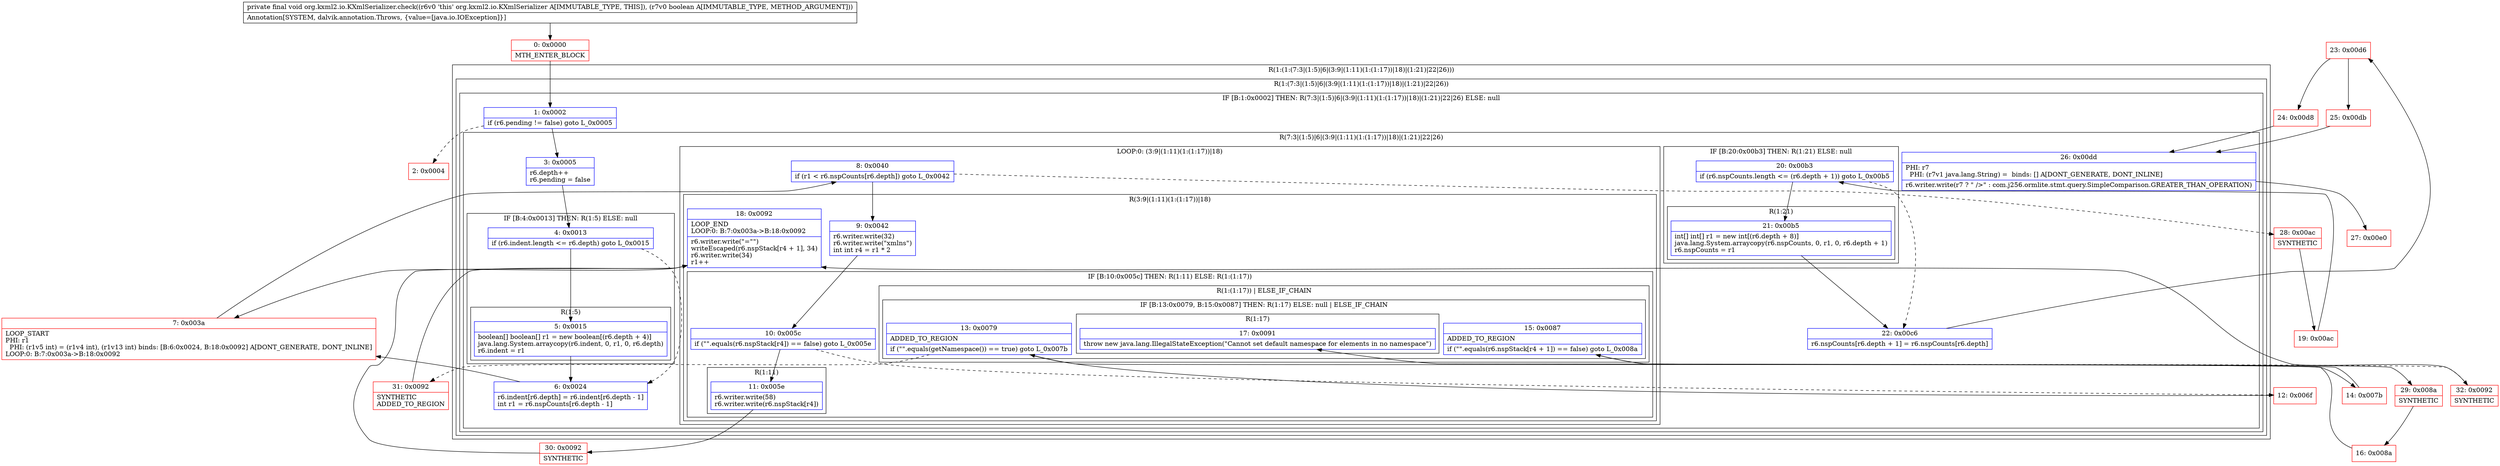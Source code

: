 digraph "CFG fororg.kxml2.io.KXmlSerializer.check(Z)V" {
subgraph cluster_Region_1453018574 {
label = "R(1:(1:(7:3|(1:5)|6|(3:9|(1:11)(1:(1:17))|18)|(1:21)|22|26)))";
node [shape=record,color=blue];
subgraph cluster_Region_2129287464 {
label = "R(1:(7:3|(1:5)|6|(3:9|(1:11)(1:(1:17))|18)|(1:21)|22|26))";
node [shape=record,color=blue];
subgraph cluster_IfRegion_2089573326 {
label = "IF [B:1:0x0002] THEN: R(7:3|(1:5)|6|(3:9|(1:11)(1:(1:17))|18)|(1:21)|22|26) ELSE: null";
node [shape=record,color=blue];
Node_1 [shape=record,label="{1\:\ 0x0002|if (r6.pending != false) goto L_0x0005\l}"];
subgraph cluster_Region_169481460 {
label = "R(7:3|(1:5)|6|(3:9|(1:11)(1:(1:17))|18)|(1:21)|22|26)";
node [shape=record,color=blue];
Node_3 [shape=record,label="{3\:\ 0x0005|r6.depth++\lr6.pending = false\l}"];
subgraph cluster_IfRegion_636116027 {
label = "IF [B:4:0x0013] THEN: R(1:5) ELSE: null";
node [shape=record,color=blue];
Node_4 [shape=record,label="{4\:\ 0x0013|if (r6.indent.length \<= r6.depth) goto L_0x0015\l}"];
subgraph cluster_Region_647178187 {
label = "R(1:5)";
node [shape=record,color=blue];
Node_5 [shape=record,label="{5\:\ 0x0015|boolean[] boolean[] r1 = new boolean[(r6.depth + 4)]\ljava.lang.System.arraycopy(r6.indent, 0, r1, 0, r6.depth)\lr6.indent = r1\l}"];
}
}
Node_6 [shape=record,label="{6\:\ 0x0024|r6.indent[r6.depth] = r6.indent[r6.depth \- 1]\lint r1 = r6.nspCounts[r6.depth \- 1]\l}"];
subgraph cluster_LoopRegion_845805866 {
label = "LOOP:0: (3:9|(1:11)(1:(1:17))|18)";
node [shape=record,color=blue];
Node_8 [shape=record,label="{8\:\ 0x0040|if (r1 \< r6.nspCounts[r6.depth]) goto L_0x0042\l}"];
subgraph cluster_Region_317185057 {
label = "R(3:9|(1:11)(1:(1:17))|18)";
node [shape=record,color=blue];
Node_9 [shape=record,label="{9\:\ 0x0042|r6.writer.write(32)\lr6.writer.write(\"xmlns\")\lint int r4 = r1 * 2\l}"];
subgraph cluster_IfRegion_309509265 {
label = "IF [B:10:0x005c] THEN: R(1:11) ELSE: R(1:(1:17))";
node [shape=record,color=blue];
Node_10 [shape=record,label="{10\:\ 0x005c|if (\"\".equals(r6.nspStack[r4]) == false) goto L_0x005e\l}"];
subgraph cluster_Region_1873786716 {
label = "R(1:11)";
node [shape=record,color=blue];
Node_11 [shape=record,label="{11\:\ 0x005e|r6.writer.write(58)\lr6.writer.write(r6.nspStack[r4])\l}"];
}
subgraph cluster_Region_697536629 {
label = "R(1:(1:17)) | ELSE_IF_CHAIN\l";
node [shape=record,color=blue];
subgraph cluster_IfRegion_1132816476 {
label = "IF [B:13:0x0079, B:15:0x0087] THEN: R(1:17) ELSE: null | ELSE_IF_CHAIN\l";
node [shape=record,color=blue];
Node_13 [shape=record,label="{13\:\ 0x0079|ADDED_TO_REGION\l|if (\"\".equals(getNamespace()) == true) goto L_0x007b\l}"];
Node_15 [shape=record,label="{15\:\ 0x0087|ADDED_TO_REGION\l|if (\"\".equals(r6.nspStack[r4 + 1]) == false) goto L_0x008a\l}"];
subgraph cluster_Region_94158710 {
label = "R(1:17)";
node [shape=record,color=blue];
Node_17 [shape=record,label="{17\:\ 0x0091|throw new java.lang.IllegalStateException(\"Cannot set default namespace for elements in no namespace\")\l}"];
}
}
}
}
Node_18 [shape=record,label="{18\:\ 0x0092|LOOP_END\lLOOP:0: B:7:0x003a\-\>B:18:0x0092\l|r6.writer.write(\"=\"\")\lwriteEscaped(r6.nspStack[r4 + 1], 34)\lr6.writer.write(34)\lr1++\l}"];
}
}
subgraph cluster_IfRegion_458282528 {
label = "IF [B:20:0x00b3] THEN: R(1:21) ELSE: null";
node [shape=record,color=blue];
Node_20 [shape=record,label="{20\:\ 0x00b3|if (r6.nspCounts.length \<= (r6.depth + 1)) goto L_0x00b5\l}"];
subgraph cluster_Region_1209380051 {
label = "R(1:21)";
node [shape=record,color=blue];
Node_21 [shape=record,label="{21\:\ 0x00b5|int[] int[] r1 = new int[(r6.depth + 8)]\ljava.lang.System.arraycopy(r6.nspCounts, 0, r1, 0, r6.depth + 1)\lr6.nspCounts = r1\l}"];
}
}
Node_22 [shape=record,label="{22\:\ 0x00c6|r6.nspCounts[r6.depth + 1] = r6.nspCounts[r6.depth]\l}"];
Node_26 [shape=record,label="{26\:\ 0x00dd|PHI: r7 \l  PHI: (r7v1 java.lang.String) =  binds: [] A[DONT_GENERATE, DONT_INLINE]\l|r6.writer.write(r7 ? \" \/\>\" : com.j256.ormlite.stmt.query.SimpleComparison.GREATER_THAN_OPERATION)\l}"];
}
}
}
}
Node_0 [shape=record,color=red,label="{0\:\ 0x0000|MTH_ENTER_BLOCK\l}"];
Node_2 [shape=record,color=red,label="{2\:\ 0x0004}"];
Node_7 [shape=record,color=red,label="{7\:\ 0x003a|LOOP_START\lPHI: r1 \l  PHI: (r1v5 int) = (r1v4 int), (r1v13 int) binds: [B:6:0x0024, B:18:0x0092] A[DONT_GENERATE, DONT_INLINE]\lLOOP:0: B:7:0x003a\-\>B:18:0x0092\l}"];
Node_12 [shape=record,color=red,label="{12\:\ 0x006f}"];
Node_14 [shape=record,color=red,label="{14\:\ 0x007b}"];
Node_16 [shape=record,color=red,label="{16\:\ 0x008a}"];
Node_19 [shape=record,color=red,label="{19\:\ 0x00ac}"];
Node_23 [shape=record,color=red,label="{23\:\ 0x00d6}"];
Node_24 [shape=record,color=red,label="{24\:\ 0x00d8}"];
Node_25 [shape=record,color=red,label="{25\:\ 0x00db}"];
Node_27 [shape=record,color=red,label="{27\:\ 0x00e0}"];
Node_28 [shape=record,color=red,label="{28\:\ 0x00ac|SYNTHETIC\l}"];
Node_29 [shape=record,color=red,label="{29\:\ 0x008a|SYNTHETIC\l}"];
Node_30 [shape=record,color=red,label="{30\:\ 0x0092|SYNTHETIC\l}"];
Node_31 [shape=record,color=red,label="{31\:\ 0x0092|SYNTHETIC\lADDED_TO_REGION\l}"];
Node_32 [shape=record,color=red,label="{32\:\ 0x0092|SYNTHETIC\l}"];
MethodNode[shape=record,label="{private final void org.kxml2.io.KXmlSerializer.check((r6v0 'this' org.kxml2.io.KXmlSerializer A[IMMUTABLE_TYPE, THIS]), (r7v0 boolean A[IMMUTABLE_TYPE, METHOD_ARGUMENT]))  | Annotation[SYSTEM, dalvik.annotation.Throws, \{value=[java.io.IOException]\}]\l}"];
MethodNode -> Node_0;
Node_1 -> Node_2[style=dashed];
Node_1 -> Node_3;
Node_3 -> Node_4;
Node_4 -> Node_5;
Node_4 -> Node_6[style=dashed];
Node_5 -> Node_6;
Node_6 -> Node_7;
Node_8 -> Node_9;
Node_8 -> Node_28[style=dashed];
Node_9 -> Node_10;
Node_10 -> Node_11;
Node_10 -> Node_12[style=dashed];
Node_11 -> Node_30;
Node_13 -> Node_14;
Node_13 -> Node_31[style=dashed];
Node_15 -> Node_29;
Node_15 -> Node_32[style=dashed];
Node_18 -> Node_7;
Node_20 -> Node_21;
Node_20 -> Node_22[style=dashed];
Node_21 -> Node_22;
Node_22 -> Node_23;
Node_26 -> Node_27;
Node_0 -> Node_1;
Node_7 -> Node_8;
Node_12 -> Node_13;
Node_14 -> Node_15;
Node_16 -> Node_17;
Node_19 -> Node_20;
Node_23 -> Node_24;
Node_23 -> Node_25;
Node_24 -> Node_26;
Node_25 -> Node_26;
Node_28 -> Node_19;
Node_29 -> Node_16;
Node_30 -> Node_18;
Node_31 -> Node_18;
Node_32 -> Node_18;
}

